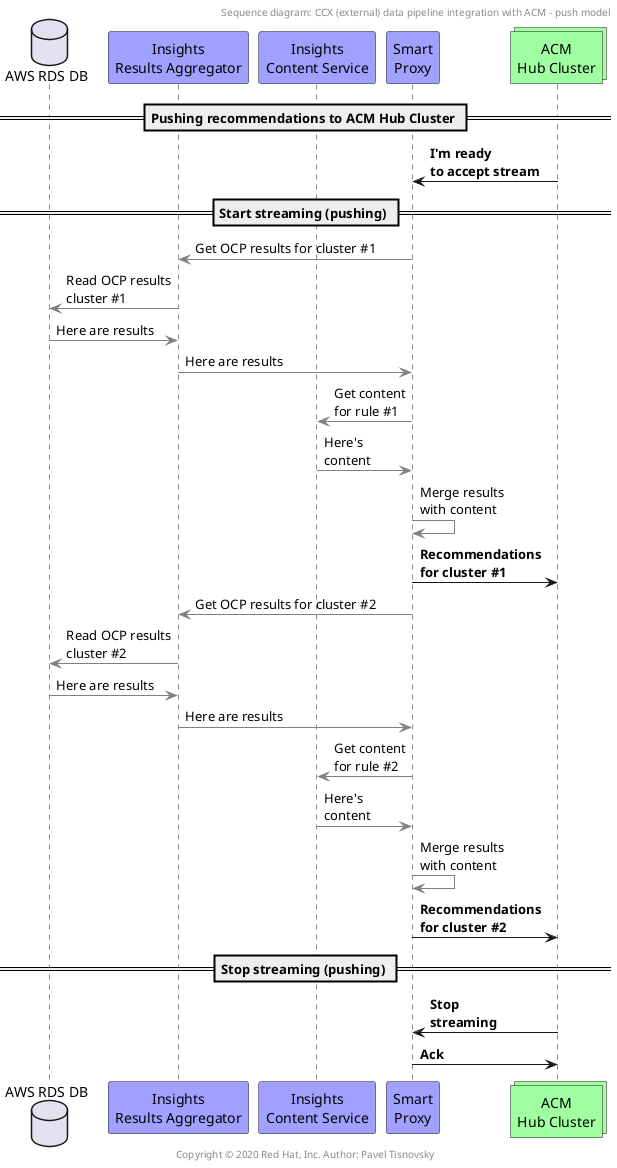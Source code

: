 //
// vim:syntax=plantuml
//
// Copyright © 2020 Red Hat, Inc.
// 
// Licensed under the Apache License, Version 2.0 (the "License");
// you may not use this file except in compliance with the License.
// You may obtain a copy of the License at
// 
//     http://www.apache.org/licenses/LICENSE-2.0
// 
// Unless required by applicable law or agreed to in writing, software
// distributed under the License is distributed on an "AS IS" BASIS,
// WITHOUT WARRANTIES OR CONDITIONS OF ANY KIND, either express or implied.
// See the License for the specific language governing permissions and
// limitations under the License.

// Generate PNG image with sequence diagram by using the following command:
// java -jar plantuml.jar acm_interface_push_model.uml
//
// Generate SVG drawing with sequence diagram by using the following command:
// java -jar plantuml.jar -tsvg acm_interface_push_model.uml

@startuml

header Sequence diagram: CCX (external) data pipeline integration with ACM - push model
footer Copyright © 2020 Red Hat, Inc. Author: Pavel Tisnovsky

database "AWS RDS DB" as storage
participant "Insights\nResults Aggregator" as aggregator #a0a0ff
participant "Insights\nContent Service" as content_service #a0a0ff
participant "Smart\nProxy" as smart_proxy #a0a0ff
collections "ACM\nHub Cluster" as acm #a0ffa0

== Pushing recommendations to ACM Hub Cluster ==
acm -> smart_proxy: <b>I'm ready</b>\n<b>to accept stream</b>

== Start streaming (pushing) ==
smart_proxy -[#808080]> aggregator: Get OCP results for cluster #1
aggregator -[#808080]> storage: Read OCP results\ncluster #1
storage -[#808080]> aggregator: Here are results
aggregator -[#808080]> smart_proxy: Here are results
smart_proxy -[#808080]> content_service: Get content\nfor rule #1
content_service -[#808080]> smart_proxy: Here's\ncontent
smart_proxy -[#808080]> smart_proxy: Merge results\nwith content
smart_proxy -> acm: <b>Recommendations</b>\n<b>for cluster #1</b>

smart_proxy -[#808080]> aggregator: Get OCP results for cluster #2
aggregator -[#808080]> storage: Read OCP results\ncluster #2
storage -[#808080]> aggregator: Here are results
aggregator -[#808080]> smart_proxy: Here are results
smart_proxy -[#808080]> content_service: Get content\nfor rule #2
content_service -[#808080]> smart_proxy: Here's\ncontent
smart_proxy -[#808080]> smart_proxy: Merge results\nwith content
smart_proxy -> acm: <b>Recommendations</b>\n<b>for cluster #2</b>

== Stop streaming (pushing) ==
acm -> smart_proxy: <b>Stop</b>\n<b>streaming</b>
smart_proxy -> acm: <b>Ack</b>

@enduml
